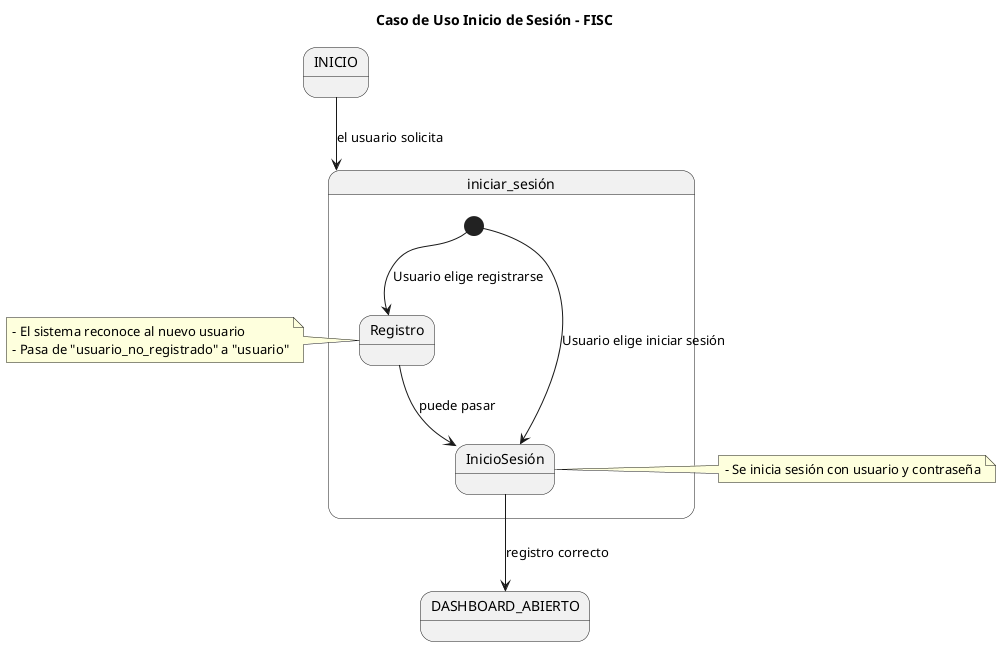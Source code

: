 @startuml

title Caso de Uso Inicio de Sesión - FISC

state INICIO as "INICIO"
state DASHBOARD_ABIERTO as "DASHBOARD_ABIERTO"

INICIO --> iniciar_sesión : el usuario solicita

state iniciar_sesión {
  [*] --> InicioSesión: Usuario elige iniciar sesión
  [*] --> Registro: Usuario elige registrarse 
  Registro --> InicioSesión : puede pasar 
  InicioSesión --> DASHBOARD_ABIERTO : registro correcto
}

note left of Registro
  - El sistema reconoce al nuevo usuario
  - Pasa de "usuario_no_registrado" a "usuario"
end note

note right of InicioSesión{
  - Se inicia sesión con usuario y contraseña
}

@enduml